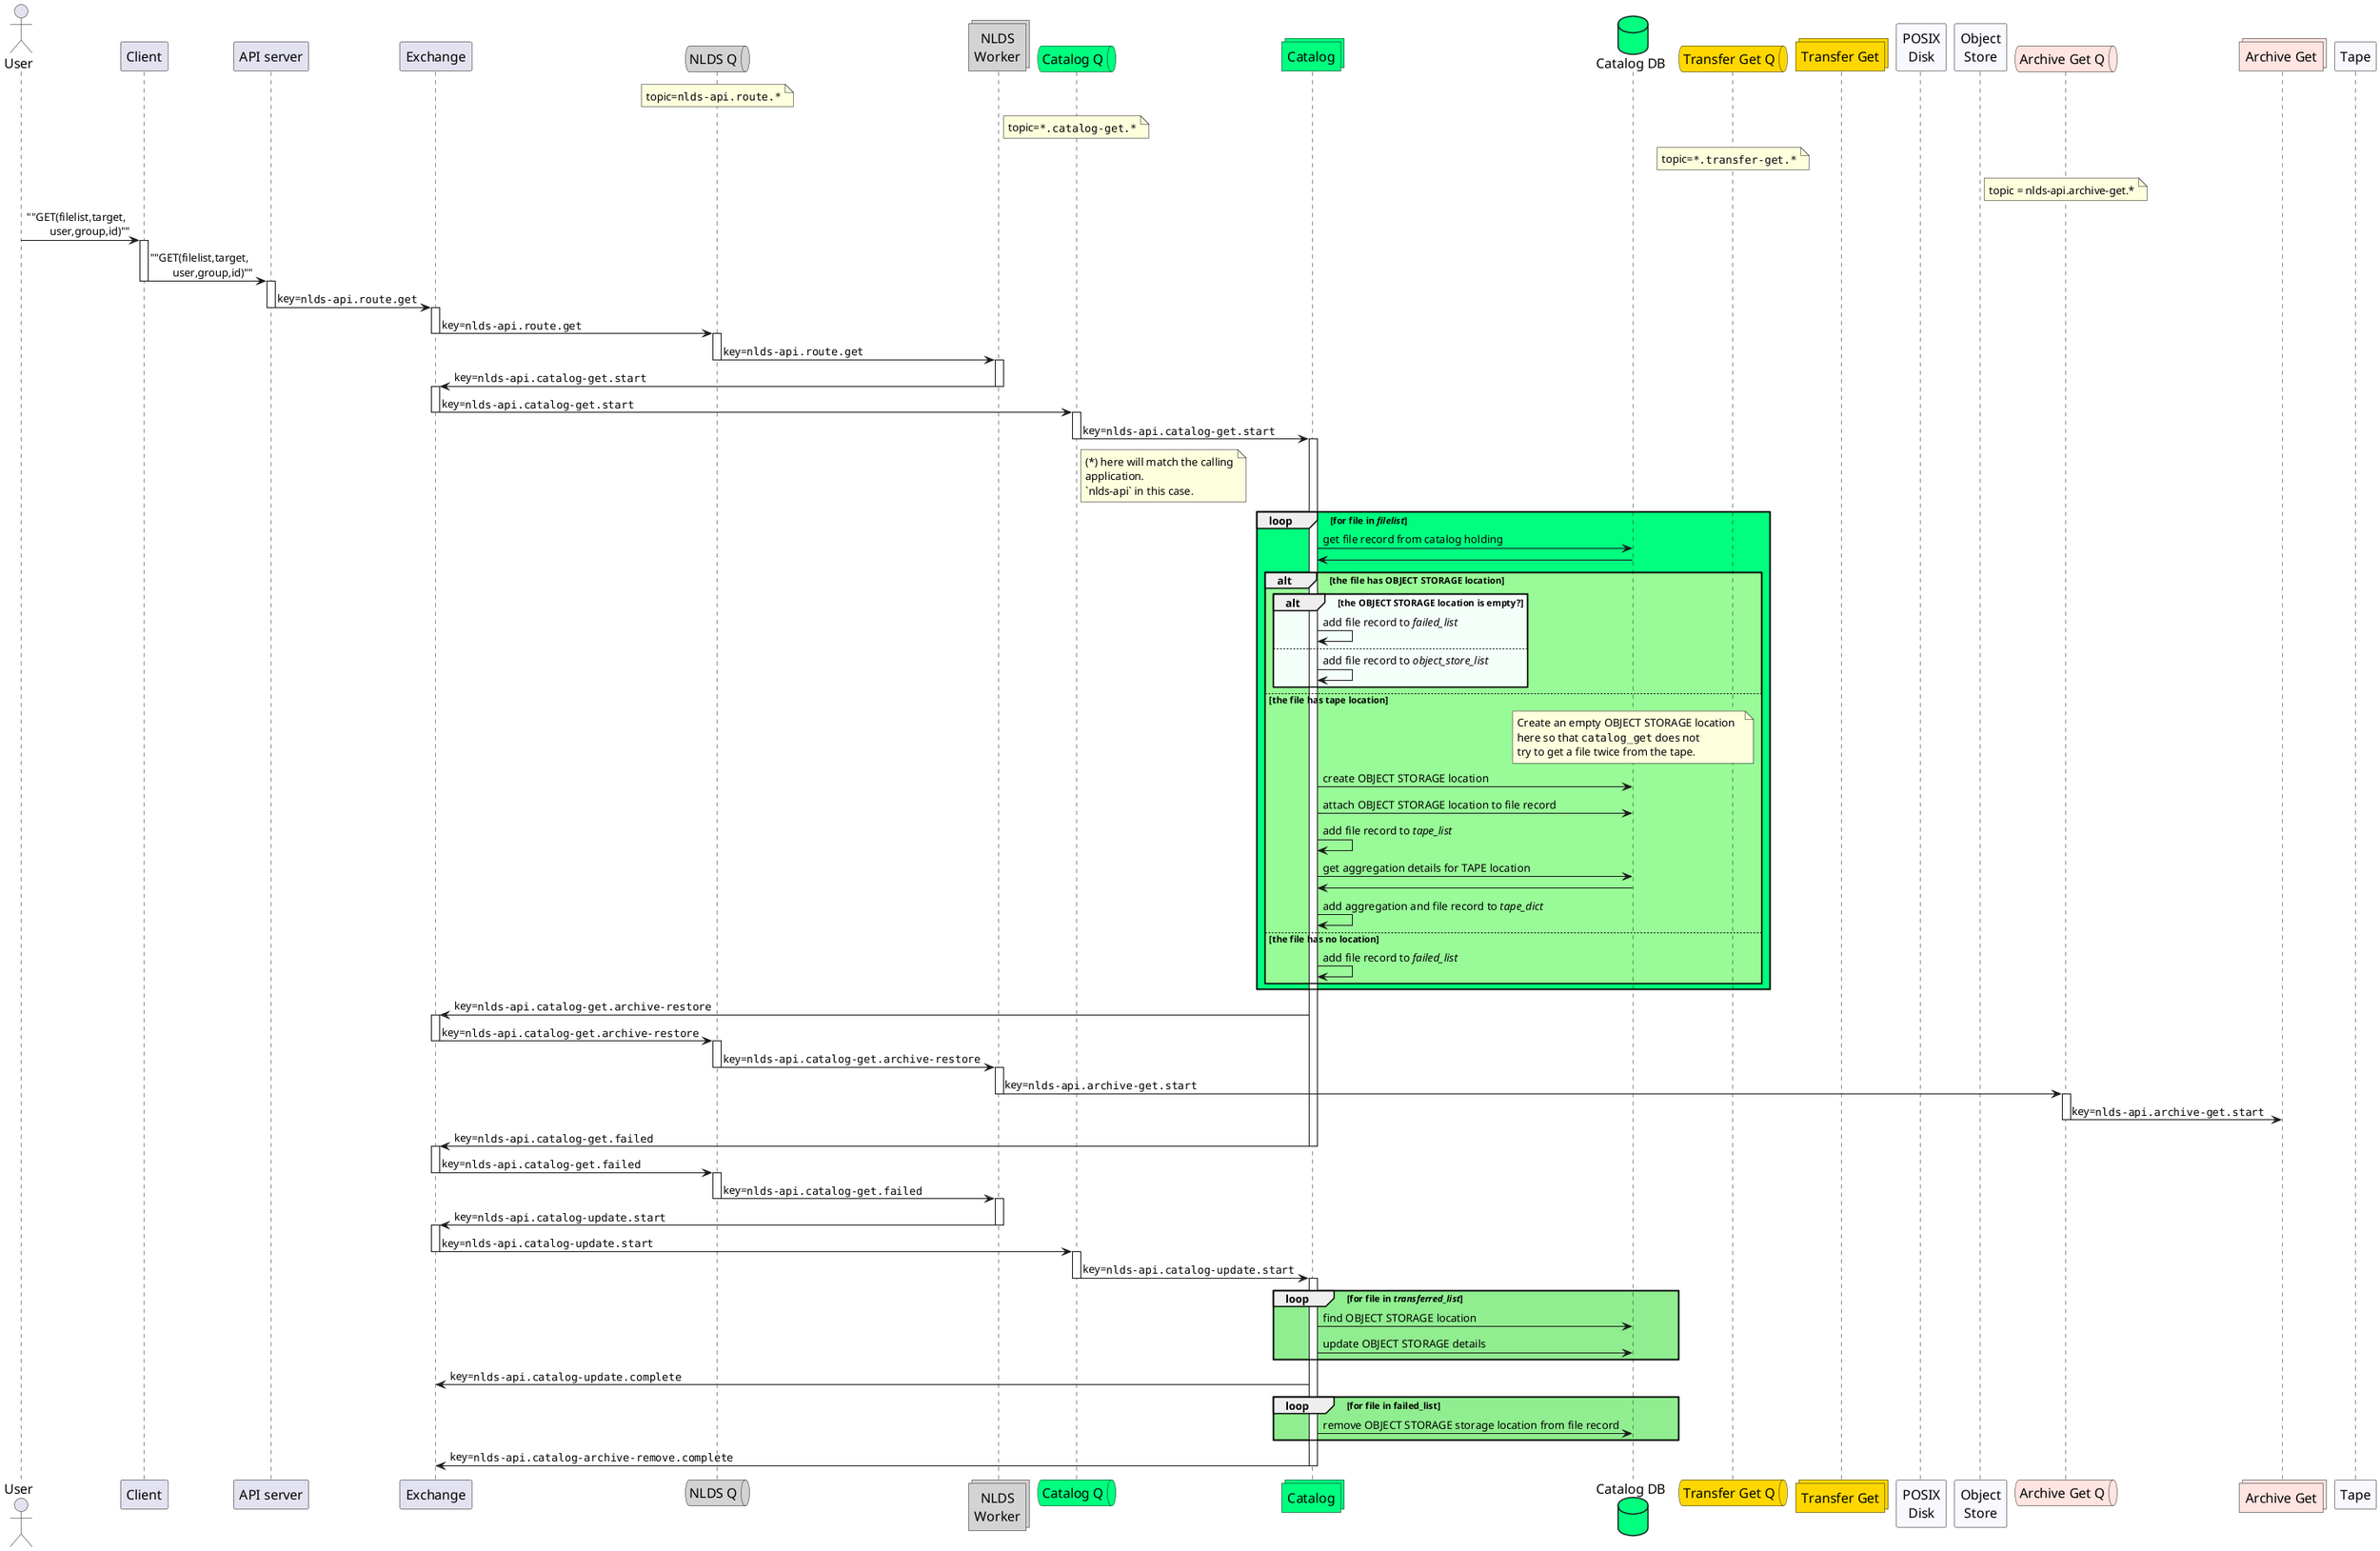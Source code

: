 @startuml message_flow_get_full
skinparam participantFontSize 16
skinparam participantFontName Futura

skinparam queueFontSize 16
skinparam queueFontName Futura

skinparam actorFontSize 16
skinparam actorFontName Futura

skinparam collectionsFontSize 16
skinparam collectionsFontName Futura

skinparam DatabaseFontSize 16
skinparam DatabaseFontName Futura

actor user as "User"
participant client as "Client"
participant server as "API server"
participant wex as "Exchange"

queue qw as "NLDS Q" #lightgrey
note over qw
    topic=""nlds-api.route.*""
end note
collections work as "NLDS\nWorker" #lightgrey

queue qc as "Catalog Q" #springgreen
collections catalog_get as "Catalog" #springgreen
database catalog_db as "Catalog DB" #springgreen
note over qc
    topic=""*.catalog-get.*""
end note

queue qt as "Transfer Get Q" #gold
note over qt
    topic=""*.transfer-get.*""
end note
collections transfer_get as "Transfer Get" #gold

participant disk as "POSIX\nDisk" #GhostWhite
participant obj as "Object\nStore" #GhostWhite

queue qag as "Archive Get Q" #MistyRose
note over qag
    topic = nlds-api.archive-get.*
end note
collections archive_gets as "Archive Get" #MistyRose

participant tape as "Tape" #GhostWhite

user -> client : ""GET(filelist,target,\n\tuser,group,id)""

activate client
client -> server : ""GET(filelist,target,\n\tuser,group,id)""
deactivate client

activate server
server -> wex : key=""nlds-api.route.get""
deactivate server

activate wex
wex -> qw : key=""nlds-api.route.get""
deactivate wex

activate qw
qw -> work : key=""nlds-api.route.get""
deactivate qw

activate work
work -> wex : key=""nlds-api.catalog-get.start""
deactivate work

activate wex
wex -> qc : key=""nlds-api.catalog-get.start""
deactivate wex

activate qc
qc -> catalog_get : key=""nlds-api.catalog-get.start""
deactivate qc
note right of qc
    (*) here will match the calling
    application.
    `nlds-api` in this case.
end note

activate catalog_get
loop #SpringGreen for file in //filelist//
    catalog_get -> catalog_db : get file record from catalog holding
    catalog_db -> catalog_get
    alt #PaleGreen the file has OBJECT STORAGE location
        alt #MintCream the OBJECT STORAGE location is empty?
            catalog_get->catalog_get : add file record to //failed_list//
        else
            catalog_get->catalog_get : add file record to //object_store_list//
        end
    else the file has tape location
        note over catalog_db
            Create an empty OBJECT STORAGE location  
            here so that ""catalog_get"" does not 
            try to get a file twice from the tape.
        endnote
        catalog_get->catalog_db : create OBJECT STORAGE location
        catalog_get -> catalog_db : attach OBJECT STORAGE location to file record
        catalog_get->catalog_get : add file record to //tape_list//
        catalog_get->catalog_db : get aggregation details for TAPE location
        catalog_db->catalog_get
        catalog_get->catalog_get : add aggregation and file record to //tape_dict//
    else the file has no location
        catalog_get->catalog_get : add file record to //failed_list//
    end
end 

catalog_get -> wex : key=""nlds-api.catalog-get.archive-restore""

activate wex
wex -> qw : key=""nlds-api.catalog-get.archive-restore""
deactivate wex
activate qw
qw -> work : key=""nlds-api.catalog-get.archive-restore""
deactivate qw
activate work
work -> qag : key=""nlds-api.archive-get.start""
deactivate work
activate qag
qag -> archive_gets : key=""nlds-api.archive-get.start""
deactivate qag

' activate archive_gets
' alt #LightPink //filelist// needs to be prepared
'     loop #MistyRose Pre-get verification - for file in //filelist//
'         archive_gets->archive_gets: Verify filelist contents
'         archive_gets->tape: Ping tape server and check base_dir
'         archive_gets->obj: Verify object integrity
'         archive_gets->archive_gets: Add to //preparelist//, add to //original_filelist_map//
'     end
'     archive_gets->tape: Prepare //preparelist//
'     archive_gets->archive_gets: Mark as prepared
' else //filelist// has been prepared
'     archive_gets->tape: Get prepare status
'     alt #MistyRose Prepare has finished
'         archive_gets->archive_gets: Continue to get
'     else Prepare still in progress
'         archive_gets->qag: Requeue filelist
'     end
' end
' loop #LightPink for aggregate in //aggregate_list//
'     archive_gets -> tape : get aggregate from tape
'     tape -> archive_gets
'     alt #MistyRose Tape retrieval succeeded
'         loop #FFF8F8 for file in aggregate
'             archive_gets->obj : Extract file from aggregate
'             obj->archive_gets
'             alt #FFFDFD Extract succeeded
'                 archive_gets->archive_gets : Add file record to //transferable_list//
'             else
'                 archive_gets->archive_gets : Add file record to //failed_list//
'             end
'         end
'     else else
'         archive_gets->archive_gets : Add aggregate to //failed_list//
'     end
' end

' ' catalog_get failed block
catalog_get -> wex : key=""nlds-api.catalog-get.failed""
deactivate catalog_get

activate wex
wex -> qw : key=""nlds-api.catalog-get.failed""
deactivate wex

activate qw
qw -> work : key=""nlds-api.catalog-get.failed""
deactivate qw

' archive_get failed block
' archive_gets -> wex : key=""nlds-api.archive-get.failed""
' activate wex
' wex -> qw : key=""nlds-api.archive-get.failed""
' deactivate wex

' activate qw
' qw -> work : key=""nlds-api.archive-get.failed""
' deactivate qw


' ' catalog_get completed block
' catalog_get -> wex : key=""nlds-api.catalog-get.complete""
' deactivate catalog_get

' activate wex
' wex -> qw : key=""nlds-api.catalog-get.complete""
' deactivate wex

' activate qw
' qw -> work : key=""nlds-api.catalog-get.complete""
' deactivate qw


' activate work

' ' archive_get completed block
' archive_gets -> wex : key=""nlds-api.archive-get.complete""
' deactivate archive_gets

' activate wex
' wex -> qw : key=""nlds-api.archive-get.complete""
' deactivate wex

' activate qw
' qw -> work : key=""nlds-api.archive-get.complete""
' deactivate qw

' work -> wex : key=""nlds-api.transfer-get.init""
' deactivate work

' activate wex
' wex -> qt : key=""nlds-api.transfer-get.init""
' deactivate wex

' activate qt
' qt -> transfer_get : key=""nlds-api.transfer-get.init""
' deactivate qt

' activate transfer_get

' loop #Gold for file in transferable_list[::1000]
' transfer_get -> transfer_get : add file to transfer_list
' end
' activate wex
' transfer_get -> wex : key=""nlds-api.transfer-get.start""
' deactivate transfer_get

' wex -> qt : key=""nlds-api.transfer-get.start""
' deactivate wex

' activate qt
' qt -> transfer_get : key=""nlds-api.transfer-get.start""
' deactivate qt

' activate transfer_get

' loop #Gold for file in //transfer_list//
'     transfer_get -> obj : copy file to target
'     obj -> disk : copy file
'     disk -> transfer_get
'     alt #PaleGoldenRod the copy succeeded
'         transfer_get -> transfer_get : add file record to //completed_list//
'     else else
'         transfer_get -> transfer_get : add file record to //failed_list//
'     end
' end
' transfer_get -> wex : key=""nlds-api.transfer-get.complete""
' activate wex
' wex -> qw : key=""nlds-api.transfer-get.complete""
' deactivate wex
' activate qw
' qw -> work : key=""nlds-api.transfer-get.complete""
' deactivate qw

' transfer_get -> wex : key=""nlds-api.transfer-get.failed""
' deactivate transfer_get

' activate wex
' wex -> qw : key=""nlds-api.transfer-get.failed""
' deactivate wex
' activate qw
' qw -> work : key=""nlds-api.transfer-get.failed""
' deactivate qw

' deactivate transfer_get

activate work
work -> wex : key=""nlds-api.catalog-update.start""
deactivate work

activate wex
wex -> qc : key=""nlds-api.catalog-update.start""
deactivate wex

activate qc
qc -> catalog_get : key=""nlds-api.catalog-update.start""
deactivate qc

activate catalog_get
loop #LightGreen for file in //transferred_list//
    catalog_get -> catalog_db : find OBJECT STORAGE location
    catalog_get -> catalog_db : update OBJECT STORAGE details
end
catalog_get -> wex : key=""nlds-api.catalog-update.complete""

loop #LightGreen for file in failed_list
catalog_get -> catalog_db : remove OBJECT STORAGE storage location from file record
end
catalog_get -> wex : key=""nlds-api.catalog-archive-remove.complete""
deactivate catalog_get

@enduml